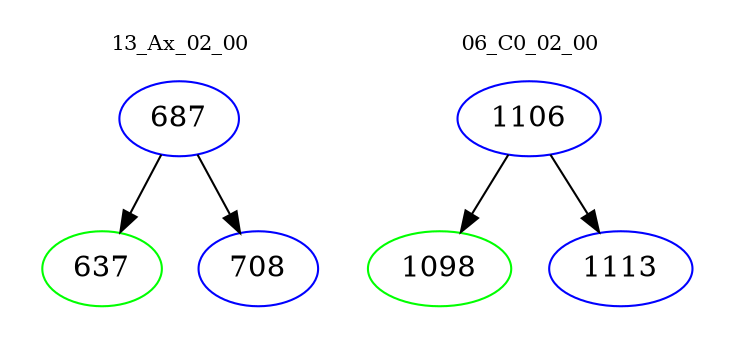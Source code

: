 digraph{
subgraph cluster_0 {
color = white
label = "13_Ax_02_00";
fontsize=10;
T0_687 [label="687", color="blue"]
T0_687 -> T0_637 [color="black"]
T0_637 [label="637", color="green"]
T0_687 -> T0_708 [color="black"]
T0_708 [label="708", color="blue"]
}
subgraph cluster_1 {
color = white
label = "06_C0_02_00";
fontsize=10;
T1_1106 [label="1106", color="blue"]
T1_1106 -> T1_1098 [color="black"]
T1_1098 [label="1098", color="green"]
T1_1106 -> T1_1113 [color="black"]
T1_1113 [label="1113", color="blue"]
}
}
